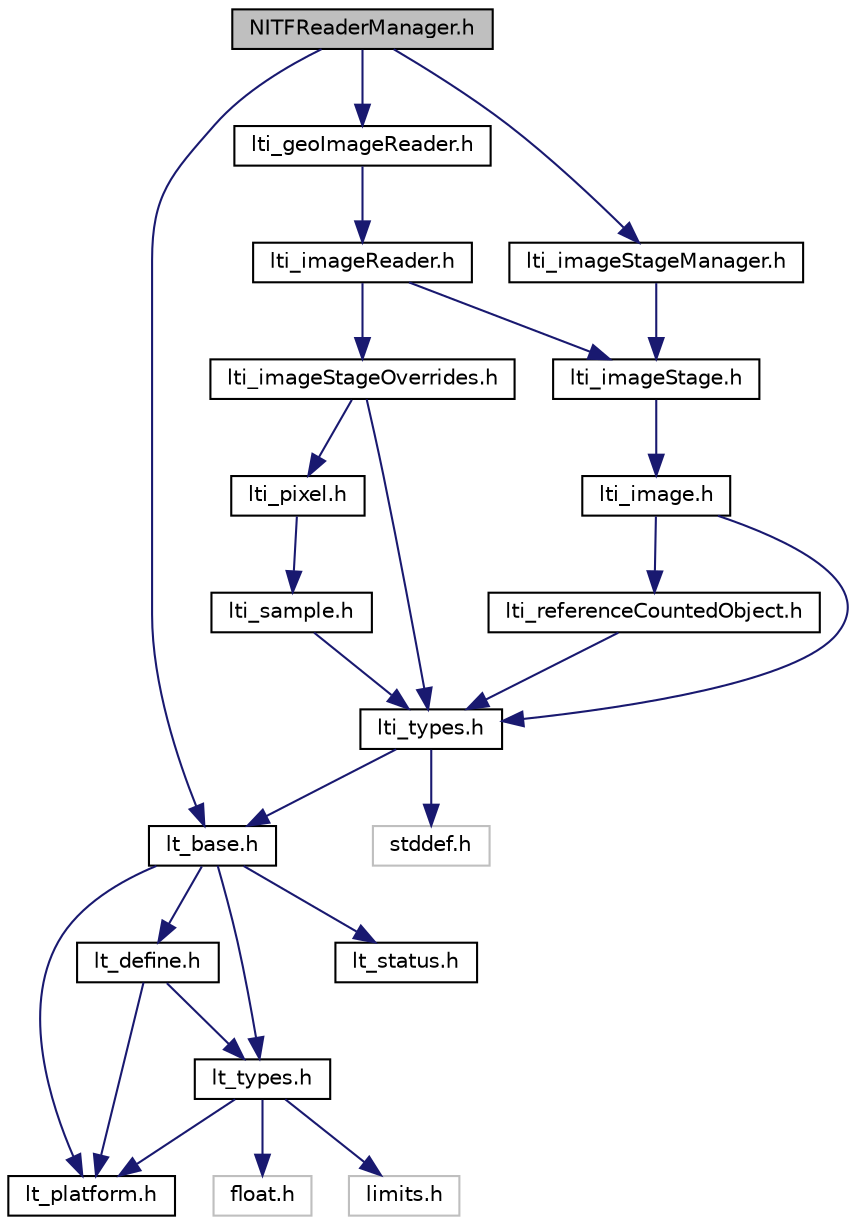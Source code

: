 digraph "NITFReaderManager.h"
{
  bgcolor="transparent";
  edge [fontname="Helvetica",fontsize="10",labelfontname="Helvetica",labelfontsize="10"];
  node [fontname="Helvetica",fontsize="10",shape=record];
  Node1 [label="NITFReaderManager.h",height=0.2,width=0.4,color="black", fillcolor="grey75", style="filled" fontcolor="black"];
  Node1 -> Node2 [color="midnightblue",fontsize="10",style="solid",fontname="Helvetica"];
  Node2 [label="lt_base.h",height=0.2,width=0.4,color="black",URL="$a00140.html",tooltip="Include file for all LizardTech sources. "];
  Node2 -> Node3 [color="midnightblue",fontsize="10",style="solid",fontname="Helvetica"];
  Node3 [label="lt_platform.h",height=0.2,width=0.4,color="black",URL="$a00156.html",tooltip="Preprocessor symbols for canonical identification of OS, architecture, and compiler. "];
  Node2 -> Node4 [color="midnightblue",fontsize="10",style="solid",fontname="Helvetica"];
  Node4 [label="lt_define.h",height=0.2,width=0.4,color="black",URL="$a00142.html",tooltip="Preprocessor definitions used throughout LizardTech sources. "];
  Node4 -> Node3 [color="midnightblue",fontsize="10",style="solid",fontname="Helvetica"];
  Node4 -> Node5 [color="midnightblue",fontsize="10",style="solid",fontname="Helvetica"];
  Node5 [label="lt_types.h",height=0.2,width=0.4,color="black",URL="$a00159.html",tooltip="Declaration of standard types and limits in a C-interface. "];
  Node5 -> Node6 [color="midnightblue",fontsize="10",style="solid",fontname="Helvetica"];
  Node6 [label="limits.h",height=0.2,width=0.4,color="grey75"];
  Node5 -> Node7 [color="midnightblue",fontsize="10",style="solid",fontname="Helvetica"];
  Node7 [label="float.h",height=0.2,width=0.4,color="grey75"];
  Node5 -> Node3 [color="midnightblue",fontsize="10",style="solid",fontname="Helvetica"];
  Node2 -> Node5 [color="midnightblue",fontsize="10",style="solid",fontname="Helvetica"];
  Node2 -> Node8 [color="midnightblue",fontsize="10",style="solid",fontname="Helvetica"];
  Node8 [label="lt_status.h",height=0.2,width=0.4,color="black",URL="$a00157.html",tooltip="Declaration of the LT_STATUS type and some commonly used status codes. "];
  Node1 -> Node9 [color="midnightblue",fontsize="10",style="solid",fontname="Helvetica"];
  Node9 [label="lti_geoImageReader.h",height=0.2,width=0.4,color="black",URL="$a00175.html"];
  Node9 -> Node10 [color="midnightblue",fontsize="10",style="solid",fontname="Helvetica"];
  Node10 [label="lti_imageReader.h",height=0.2,width=0.4,color="black",URL="$a00180.html"];
  Node10 -> Node11 [color="midnightblue",fontsize="10",style="solid",fontname="Helvetica"];
  Node11 [label="lti_imageStage.h",height=0.2,width=0.4,color="black",URL="$a00181.html"];
  Node11 -> Node12 [color="midnightblue",fontsize="10",style="solid",fontname="Helvetica"];
  Node12 [label="lti_image.h",height=0.2,width=0.4,color="black",URL="$a00178.html"];
  Node12 -> Node13 [color="midnightblue",fontsize="10",style="solid",fontname="Helvetica"];
  Node13 [label="lti_types.h",height=0.2,width=0.4,color="black",URL="$a00209.html",tooltip="This file contains a number of enums, typedefs, etc, that are used throughout the MrSID SDK..."];
  Node13 -> Node2 [color="midnightblue",fontsize="10",style="solid",fontname="Helvetica"];
  Node13 -> Node14 [color="midnightblue",fontsize="10",style="solid",fontname="Helvetica"];
  Node14 [label="stddef.h",height=0.2,width=0.4,color="grey75"];
  Node12 -> Node15 [color="midnightblue",fontsize="10",style="solid",fontname="Helvetica"];
  Node15 [label="lti_referenceCountedObject.h",height=0.2,width=0.4,color="black",URL="$a00203.html"];
  Node15 -> Node13 [color="midnightblue",fontsize="10",style="solid",fontname="Helvetica"];
  Node10 -> Node16 [color="midnightblue",fontsize="10",style="solid",fontname="Helvetica"];
  Node16 [label="lti_imageStageOverrides.h",height=0.2,width=0.4,color="black",URL="$a00183.html"];
  Node16 -> Node13 [color="midnightblue",fontsize="10",style="solid",fontname="Helvetica"];
  Node16 -> Node17 [color="midnightblue",fontsize="10",style="solid",fontname="Helvetica"];
  Node17 [label="lti_pixel.h",height=0.2,width=0.4,color="black",URL="$a00199.html"];
  Node17 -> Node18 [color="midnightblue",fontsize="10",style="solid",fontname="Helvetica"];
  Node18 [label="lti_sample.h",height=0.2,width=0.4,color="black",URL="$a00204.html"];
  Node18 -> Node13 [color="midnightblue",fontsize="10",style="solid",fontname="Helvetica"];
  Node1 -> Node19 [color="midnightblue",fontsize="10",style="solid",fontname="Helvetica"];
  Node19 [label="lti_imageStageManager.h",height=0.2,width=0.4,color="black",URL="$a00182.html"];
  Node19 -> Node11 [color="midnightblue",fontsize="10",style="solid",fontname="Helvetica"];
}
